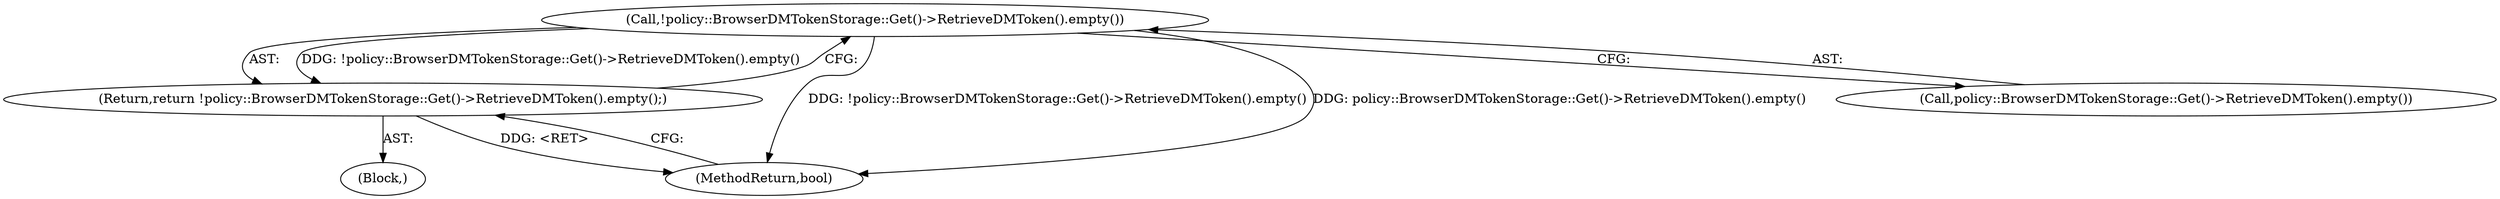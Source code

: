 digraph "1_Chrome_507241119f279c31766bd41c33d6ffb6851e2d7e_3@del" {
"1000159" [label="(Call,!policy::BrowserDMTokenStorage::Get()->RetrieveDMToken().empty())"];
"1000158" [label="(Return,return !policy::BrowserDMTokenStorage::Get()->RetrieveDMToken().empty();)"];
"1000159" [label="(Call,!policy::BrowserDMTokenStorage::Get()->RetrieveDMToken().empty())"];
"1000102" [label="(Block,)"];
"1000158" [label="(Return,return !policy::BrowserDMTokenStorage::Get()->RetrieveDMToken().empty();)"];
"1000161" [label="(MethodReturn,bool)"];
"1000160" [label="(Call,policy::BrowserDMTokenStorage::Get()->RetrieveDMToken().empty())"];
"1000159" -> "1000158"  [label="AST: "];
"1000159" -> "1000160"  [label="CFG: "];
"1000160" -> "1000159"  [label="AST: "];
"1000158" -> "1000159"  [label="CFG: "];
"1000159" -> "1000161"  [label="DDG: !policy::BrowserDMTokenStorage::Get()->RetrieveDMToken().empty()"];
"1000159" -> "1000161"  [label="DDG: policy::BrowserDMTokenStorage::Get()->RetrieveDMToken().empty()"];
"1000159" -> "1000158"  [label="DDG: !policy::BrowserDMTokenStorage::Get()->RetrieveDMToken().empty()"];
"1000158" -> "1000102"  [label="AST: "];
"1000161" -> "1000158"  [label="CFG: "];
"1000158" -> "1000161"  [label="DDG: <RET>"];
}
